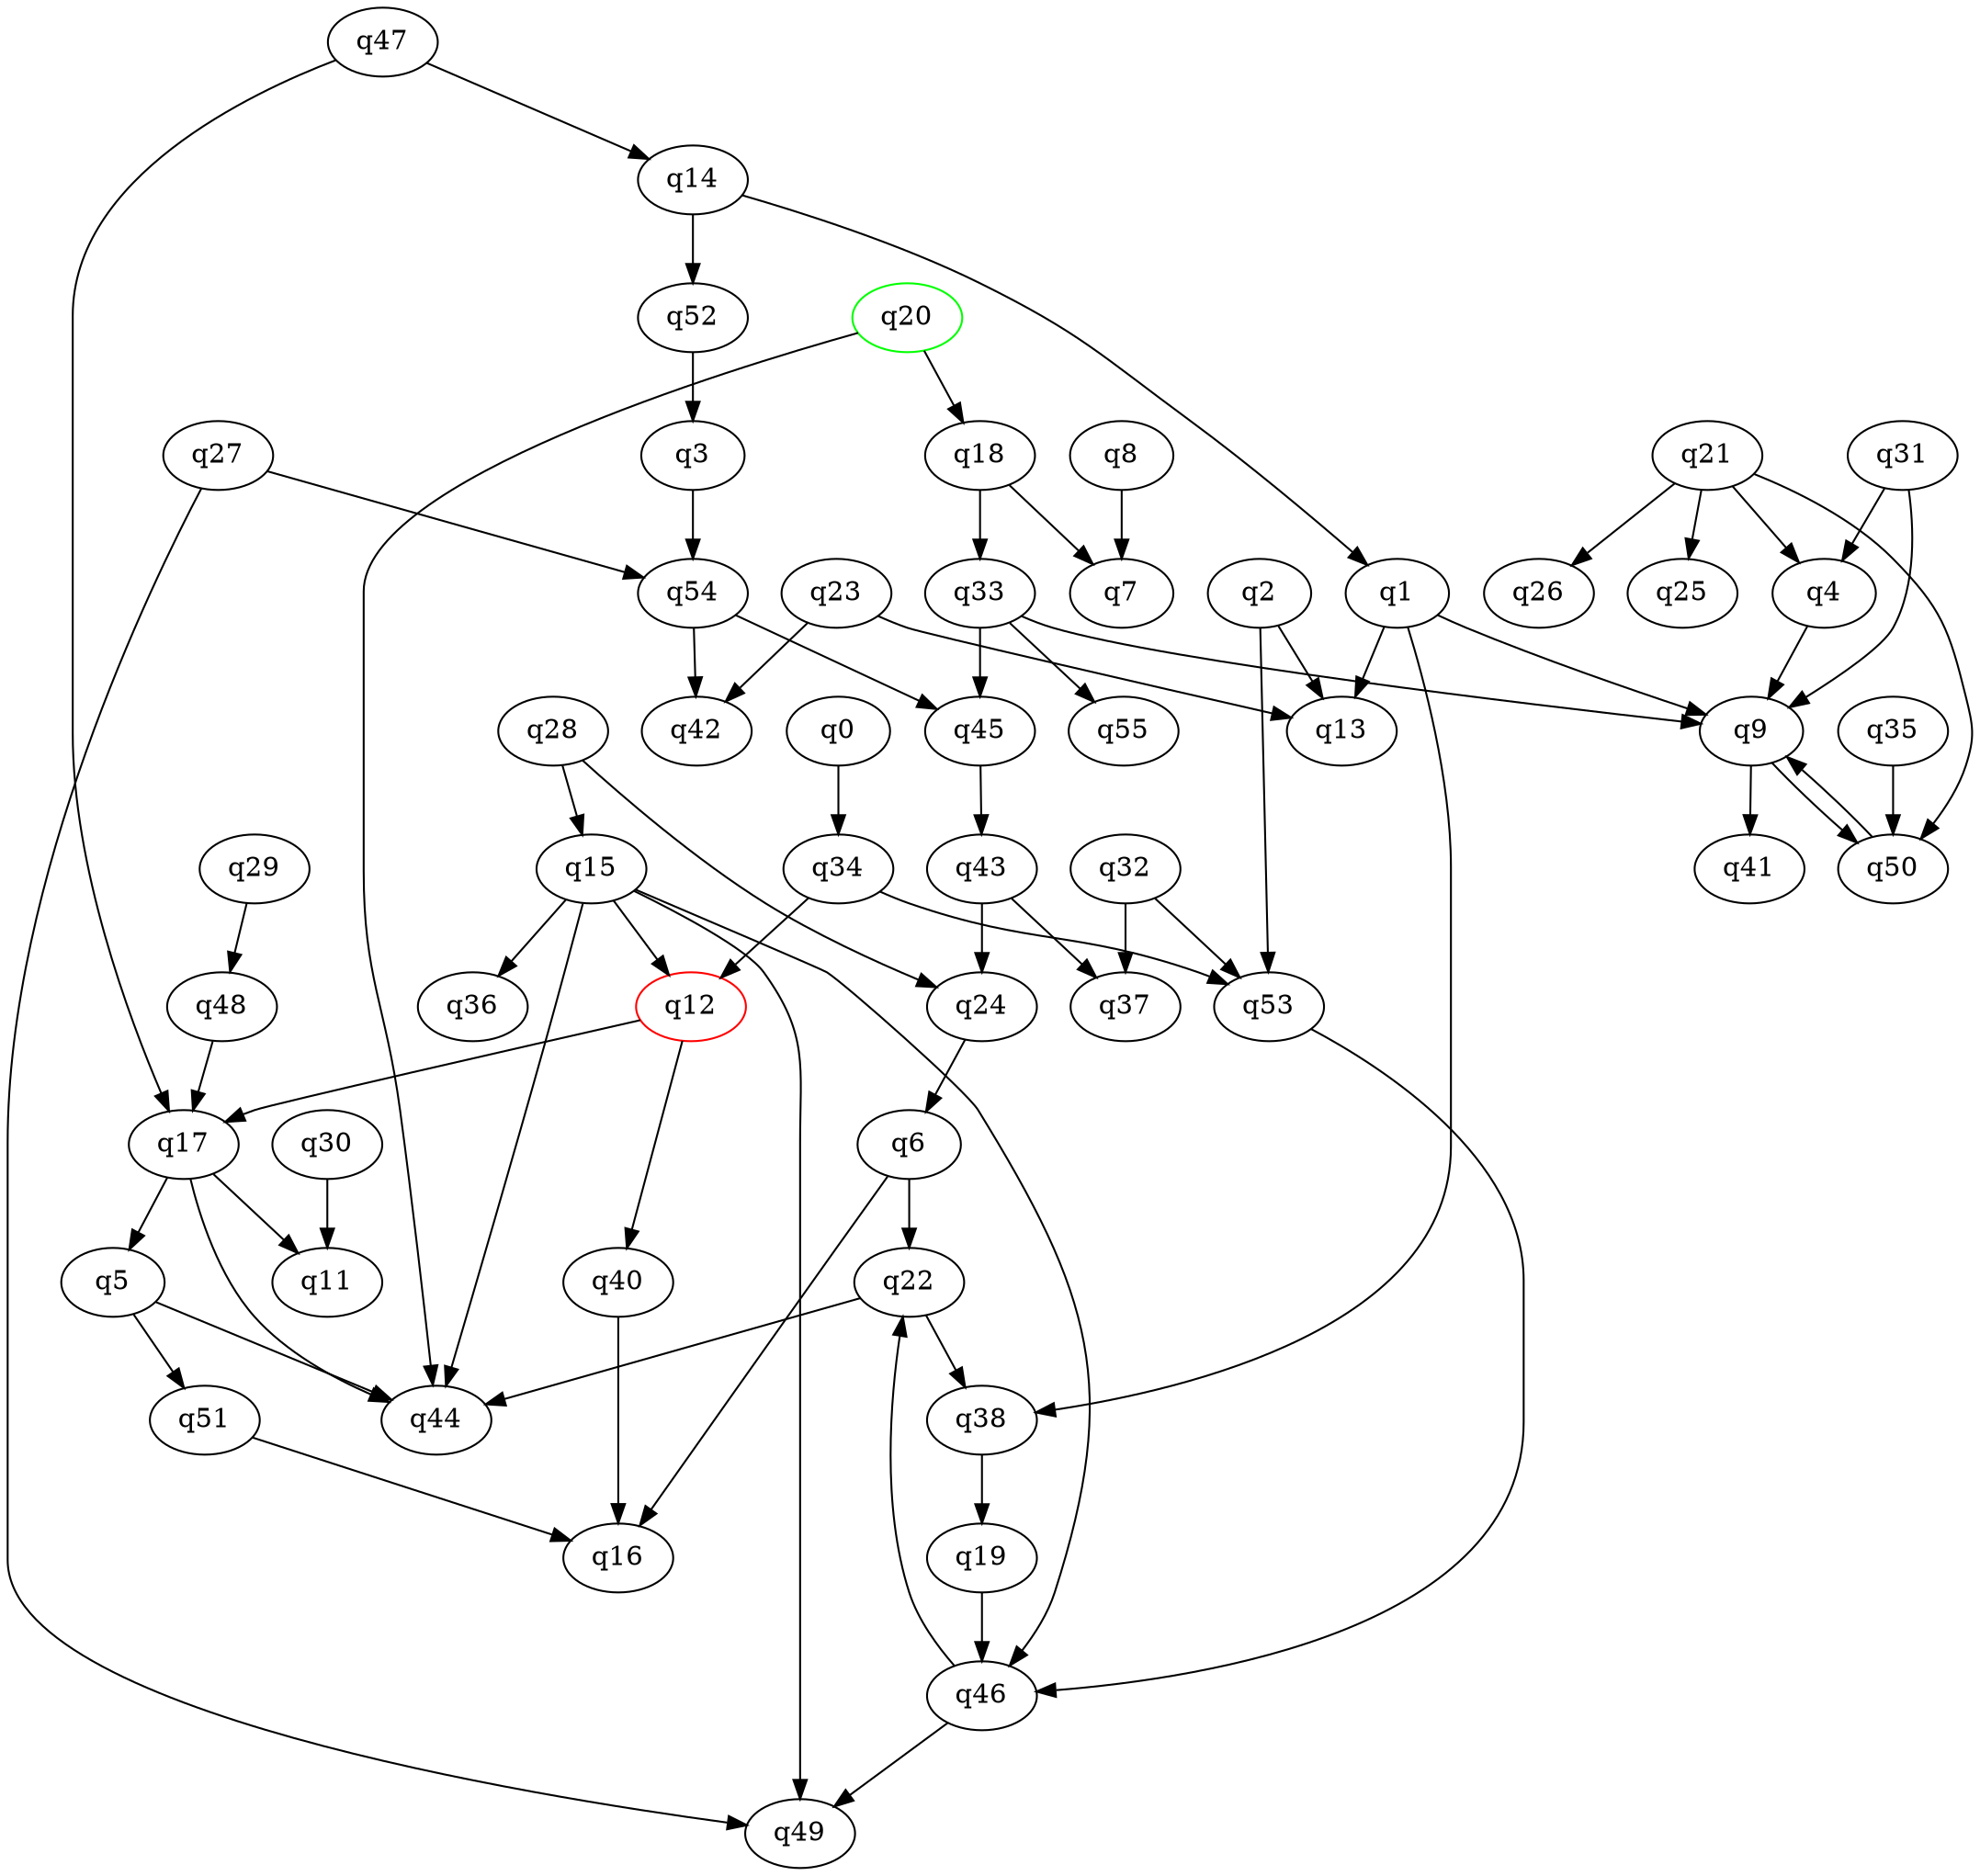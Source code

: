 digraph A{
q20 [initial=1,color=green];
q12 [final=1,color=red];
q0 -> q34;
q1 -> q9;
q1 -> q13;
q1 -> q38;
q2 -> q13;
q2 -> q53;
q3 -> q54;
q4 -> q9;
q5 -> q44;
q5 -> q51;
q6 -> q16;
q6 -> q22;
q8 -> q7;
q9 -> q41;
q9 -> q50;
q12 -> q17;
q12 -> q40;
q14 -> q1;
q14 -> q52;
q15 -> q12;
q15 -> q36;
q15 -> q44;
q15 -> q46;
q15 -> q49;
q17 -> q5;
q17 -> q11;
q17 -> q44;
q18 -> q7;
q18 -> q33;
q19 -> q46;
q20 -> q18;
q20 -> q44;
q21 -> q4;
q21 -> q25;
q21 -> q26;
q21 -> q50;
q22 -> q38;
q22 -> q44;
q23 -> q13;
q23 -> q42;
q24 -> q6;
q27 -> q49;
q27 -> q54;
q28 -> q15;
q28 -> q24;
q29 -> q48;
q30 -> q11;
q31 -> q4;
q31 -> q9;
q32 -> q37;
q32 -> q53;
q33 -> q9;
q33 -> q45;
q33 -> q55;
q34 -> q12;
q34 -> q53;
q35 -> q50;
q38 -> q19;
q40 -> q16;
q43 -> q24;
q43 -> q37;
q45 -> q43;
q46 -> q22;
q46 -> q49;
q47 -> q14;
q47 -> q17;
q48 -> q17;
q50 -> q9;
q51 -> q16;
q52 -> q3;
q53 -> q46;
q54 -> q42;
q54 -> q45;
}